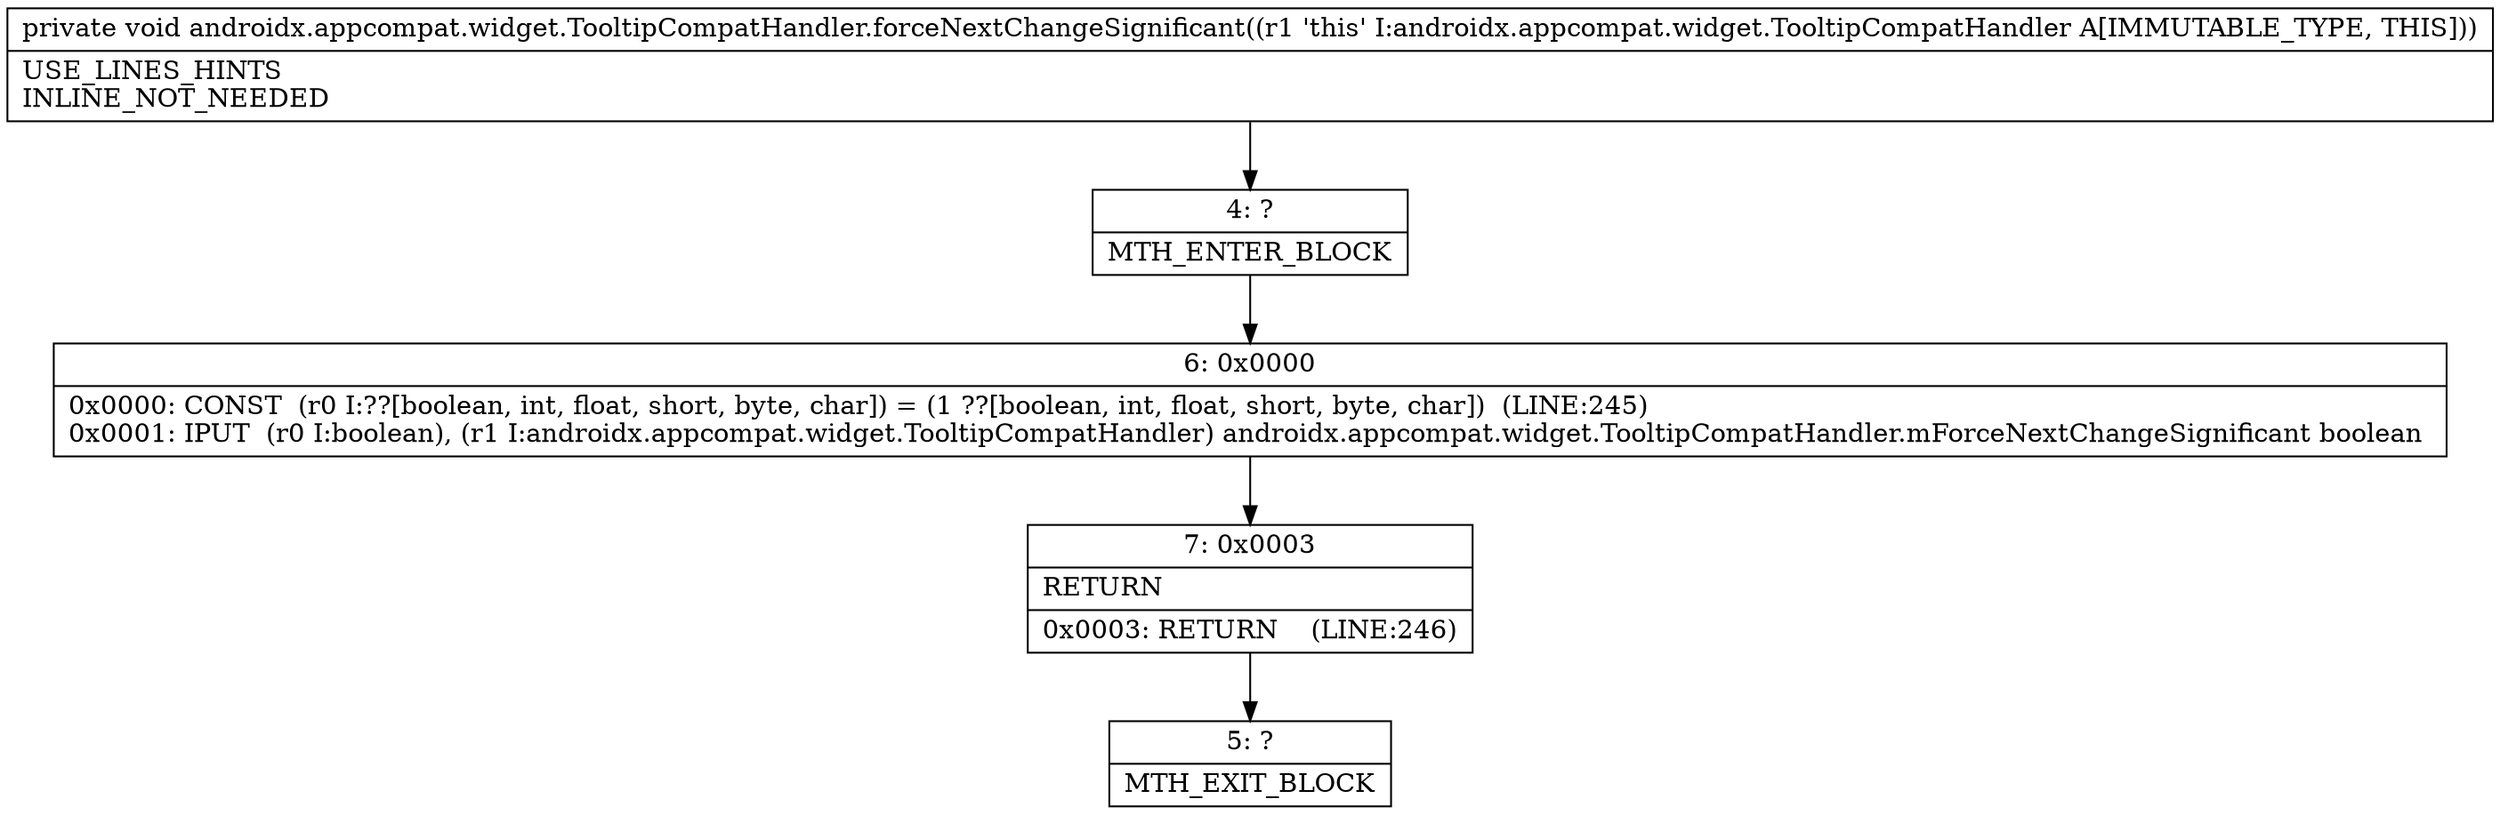 digraph "CFG forandroidx.appcompat.widget.TooltipCompatHandler.forceNextChangeSignificant()V" {
Node_4 [shape=record,label="{4\:\ ?|MTH_ENTER_BLOCK\l}"];
Node_6 [shape=record,label="{6\:\ 0x0000|0x0000: CONST  (r0 I:??[boolean, int, float, short, byte, char]) = (1 ??[boolean, int, float, short, byte, char])  (LINE:245)\l0x0001: IPUT  (r0 I:boolean), (r1 I:androidx.appcompat.widget.TooltipCompatHandler) androidx.appcompat.widget.TooltipCompatHandler.mForceNextChangeSignificant boolean \l}"];
Node_7 [shape=record,label="{7\:\ 0x0003|RETURN\l|0x0003: RETURN    (LINE:246)\l}"];
Node_5 [shape=record,label="{5\:\ ?|MTH_EXIT_BLOCK\l}"];
MethodNode[shape=record,label="{private void androidx.appcompat.widget.TooltipCompatHandler.forceNextChangeSignificant((r1 'this' I:androidx.appcompat.widget.TooltipCompatHandler A[IMMUTABLE_TYPE, THIS]))  | USE_LINES_HINTS\lINLINE_NOT_NEEDED\l}"];
MethodNode -> Node_4;Node_4 -> Node_6;
Node_6 -> Node_7;
Node_7 -> Node_5;
}

